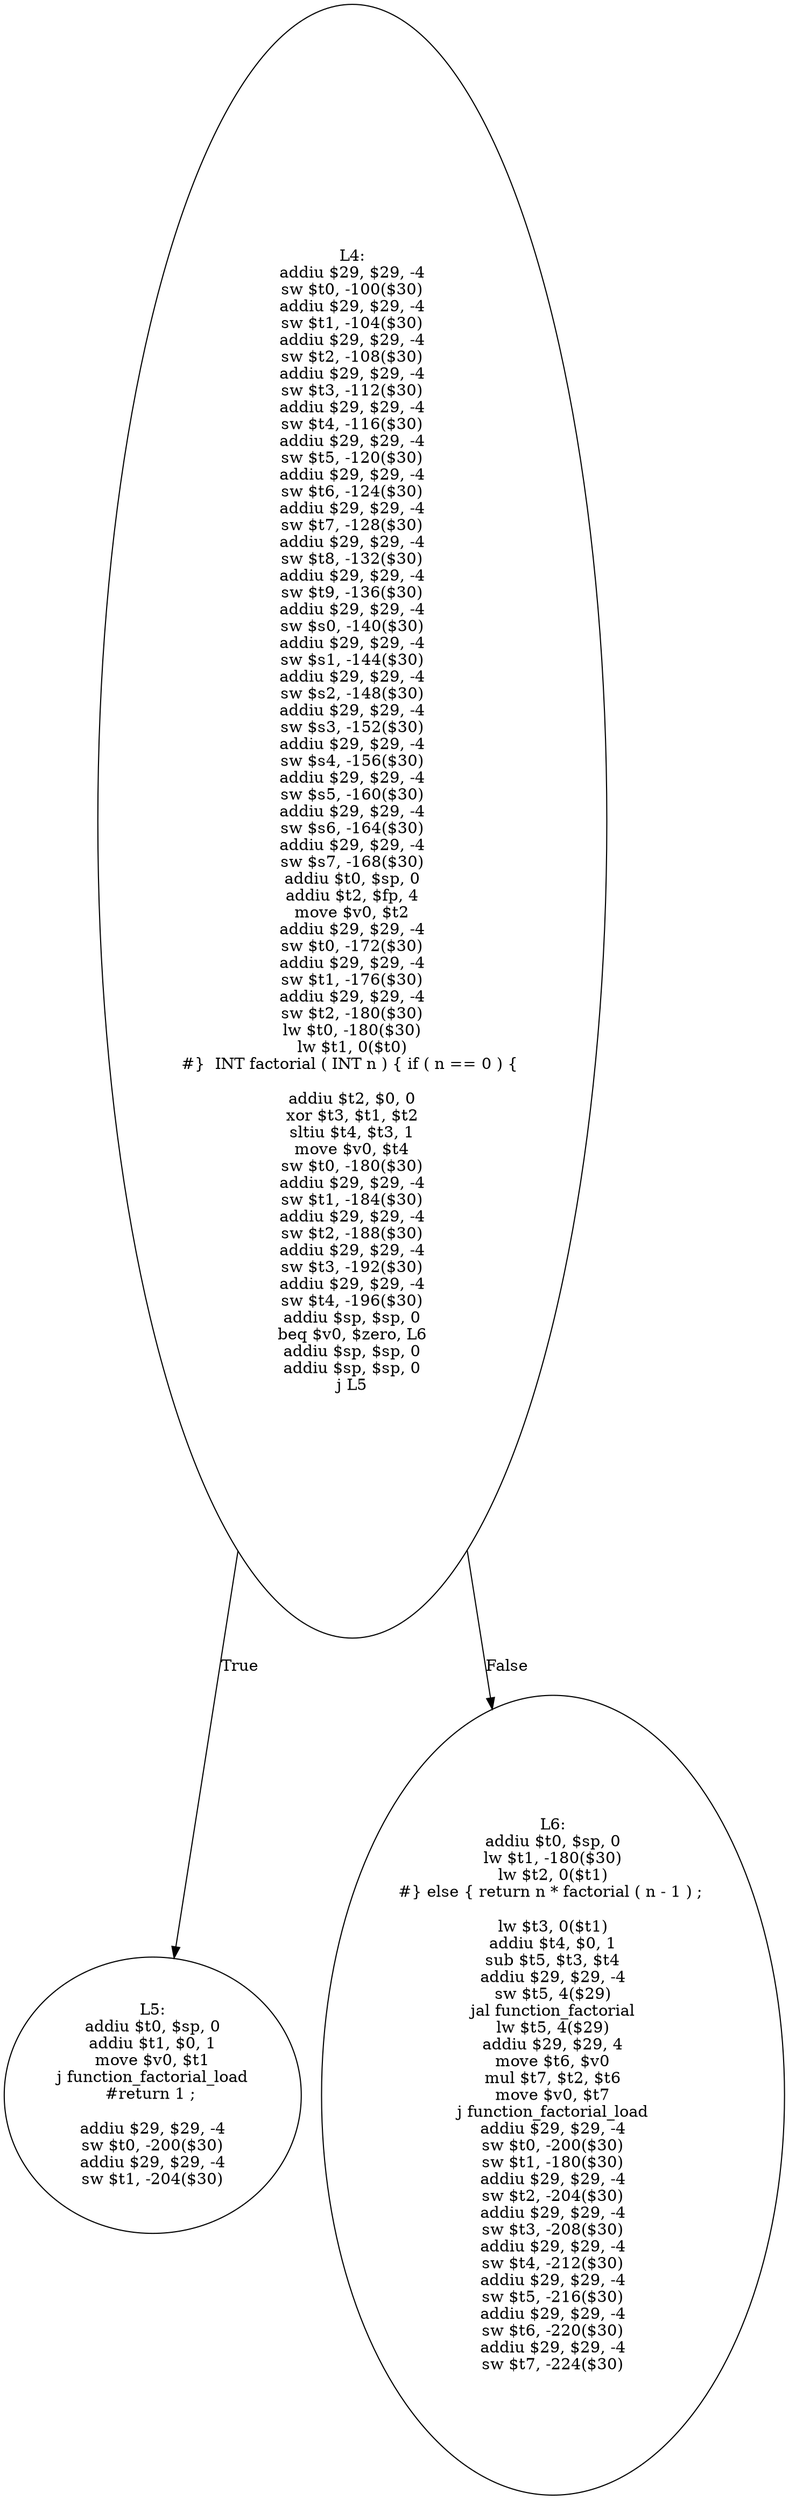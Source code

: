 digraph AST {
  "125702257013136" [label="L4:
addiu $29, $29, -4
sw $t0, -100($30)
addiu $29, $29, -4
sw $t1, -104($30)
addiu $29, $29, -4
sw $t2, -108($30)
addiu $29, $29, -4
sw $t3, -112($30)
addiu $29, $29, -4
sw $t4, -116($30)
addiu $29, $29, -4
sw $t5, -120($30)
addiu $29, $29, -4
sw $t6, -124($30)
addiu $29, $29, -4
sw $t7, -128($30)
addiu $29, $29, -4
sw $t8, -132($30)
addiu $29, $29, -4
sw $t9, -136($30)
addiu $29, $29, -4
sw $s0, -140($30)
addiu $29, $29, -4
sw $s1, -144($30)
addiu $29, $29, -4
sw $s2, -148($30)
addiu $29, $29, -4
sw $s3, -152($30)
addiu $29, $29, -4
sw $s4, -156($30)
addiu $29, $29, -4
sw $s5, -160($30)
addiu $29, $29, -4
sw $s6, -164($30)
addiu $29, $29, -4
sw $s7, -168($30)
addiu $t0, $sp, 0
addiu $t2, $fp, 4
move $v0, $t2
addiu $29, $29, -4
sw $t0, -172($30)
addiu $29, $29, -4
sw $t1, -176($30)
addiu $29, $29, -4
sw $t2, -180($30)
lw $t0, -180($30)
lw $t1, 0($t0)
#}  INT factorial ( INT n ) { if ( n == 0 ) { 

addiu $t2, $0, 0
xor $t3, $t1, $t2
sltiu $t4, $t3, 1
move $v0, $t4
sw $t0, -180($30)
addiu $29, $29, -4
sw $t1, -184($30)
addiu $29, $29, -4
sw $t2, -188($30)
addiu $29, $29, -4
sw $t3, -192($30)
addiu $29, $29, -4
sw $t4, -196($30)
addiu $sp, $sp, 0
beq $v0, $zero, L6
addiu $sp, $sp, 0
addiu $sp, $sp, 0
j L5
"];
  "125702257013136" -> "125702257016640" [label="True"];
  "125702257013136" -> "125702257009680" [label="False"];
  "125702257016640" [label="L5:
addiu $t0, $sp, 0
addiu $t1, $0, 1
move $v0, $t1
j function_factorial_load
#return 1 ; 

addiu $29, $29, -4
sw $t0, -200($30)
addiu $29, $29, -4
sw $t1, -204($30)
"];
  "125702257009680" [label="L6:
addiu $t0, $sp, 0
lw $t1, -180($30)
lw $t2, 0($t1)
#} else { return n * factorial ( n - 1 ) ; 

lw $t3, 0($t1)
addiu $t4, $0, 1
sub $t5, $t3, $t4
addiu $29, $29, -4
sw $t5, 4($29)
jal function_factorial
lw $t5, 4($29)
addiu $29, $29, 4
move $t6, $v0
mul $t7, $t2, $t6
move $v0, $t7
j function_factorial_load
addiu $29, $29, -4
sw $t0, -200($30)
sw $t1, -180($30)
addiu $29, $29, -4
sw $t2, -204($30)
addiu $29, $29, -4
sw $t3, -208($30)
addiu $29, $29, -4
sw $t4, -212($30)
addiu $29, $29, -4
sw $t5, -216($30)
addiu $29, $29, -4
sw $t6, -220($30)
addiu $29, $29, -4
sw $t7, -224($30)
"];
}
